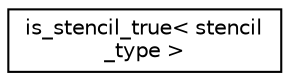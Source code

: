digraph "Graphical Class Hierarchy"
{
  edge [fontname="Helvetica",fontsize="10",labelfontname="Helvetica",labelfontsize="10"];
  node [fontname="Helvetica",fontsize="10",shape=record];
  rankdir="LR";
  Node0 [label="is_stencil_true\< stencil\l_type \>",height=0.2,width=0.4,color="black", fillcolor="white", style="filled",URL="$structis__stencil__true.html"];
}
